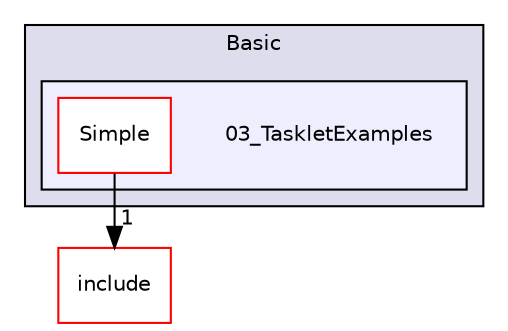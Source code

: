 digraph "03_TaskletExamples" {
  compound=true
  node [ fontsize="10", fontname="Helvetica"];
  edge [ labelfontsize="10", labelfontname="Helvetica"];
  subgraph clusterdir_9fd43cbf431ad4345d64cbab9841c2b6 {
    graph [ bgcolor="#ddddee", pencolor="black", label="Basic" fontname="Helvetica", fontsize="10", URL="dir_9fd43cbf431ad4345d64cbab9841c2b6.html"]
  subgraph clusterdir_08f220533f2cec02d158a0fd2e3c6c12 {
    graph [ bgcolor="#eeeeff", pencolor="black", label="" URL="dir_08f220533f2cec02d158a0fd2e3c6c12.html"];
    dir_08f220533f2cec02d158a0fd2e3c6c12 [shape=plaintext label="03_TaskletExamples"];
  dir_46486dcb104e7e67e473f2f1604447fb [shape=box label="Simple" fillcolor="white" style="filled" color="red" URL="dir_46486dcb104e7e67e473f2f1604447fb.html"];
  }
  }
  dir_d44c64559bbebec7f509842c48db8b23 [shape=box label="include" fillcolor="white" style="filled" color="red" URL="dir_d44c64559bbebec7f509842c48db8b23.html"];
  dir_46486dcb104e7e67e473f2f1604447fb->dir_d44c64559bbebec7f509842c48db8b23 [headlabel="1", labeldistance=1.5 headhref="dir_000015_000021.html"];
}
